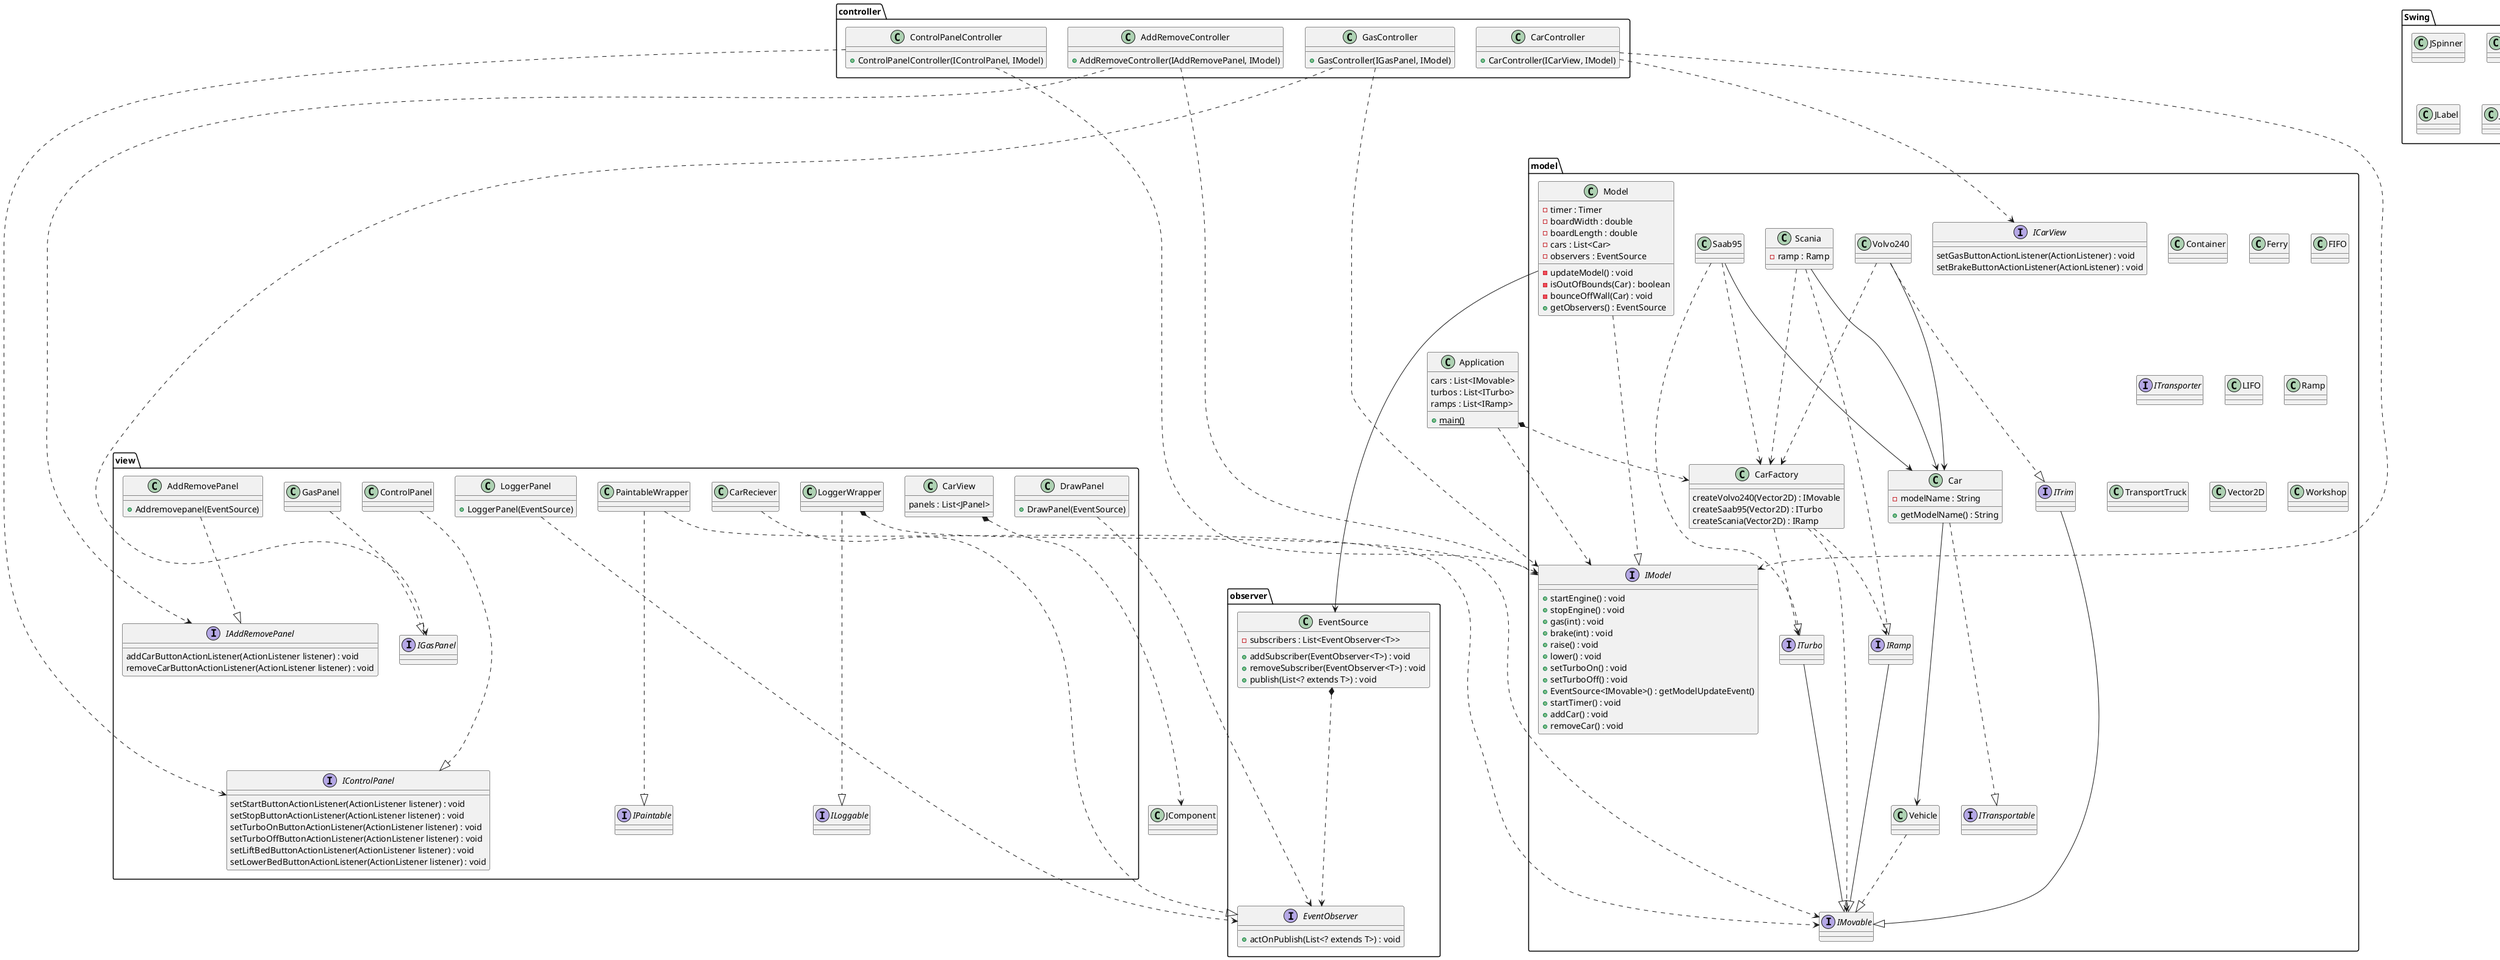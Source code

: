 @startuml
'https://plantuml.com/sequence-diagram

class Application{
    {static}+main()
    cars : List<IMovable>
    turbos : List<ITurbo>
    ramps : List<IRamp>
}

package controller {
    class AddRemoveController{
        +AddRemoveController(IAddRemovePanel, IModel)
    }

    class CarController {
        +CarController(ICarView, IModel)
    }

    class ControlPanelController{
        +ControlPanelController(IControlPanel, IModel)
    }

    class GasController{
        +GasController(IGasPanel, IModel)
    }
}

package model {


    class Car{
        -modelName : String
        +getModelName() : String
    }

    class CarFactory{
        createVolvo240(Vector2D) : IMovable
        createSaab95(Vector2D) : ITurbo
        createScania(Vector2D) : IRamp
    }

    class Container{}

    class Ferry{}

    class FIFO{}

    interface ICarView{
        setGasButtonActionListener(ActionListener) : void
        setBrakeButtonActionListener(ActionListener) : void
    }

    interface IModel{
        +startEngine() : void
        +stopEngine() : void
        +gas(int) : void
        +brake(int) : void
        +raise() : void
        +lower() : void
        +setTurboOn() : void
        +setTurboOff() : void
        +EventSource<IMovable>() : getModelUpdateEvent()
        +startTimer() : void
        +addCar() : void
        +removeCar() : void
    }

    interface IMovable{}
    interface IRamp{}
    interface ITransportable{}
    interface ITransporter{}
    interface ITrim{}
    interface ITurbo{}

    class LIFO{}

    class Model{
        -timer : Timer
        -boardWidth : double
        -boardLength : double
        -cars : List<Car>
        -observers : EventSource
        -updateModel() : void
        -isOutOfBounds(Car) : boolean
        -bounceOffWall(Car) : void
        +getObservers() : EventSource
    }

    class Ramp{}
    class Saab95{}
    class Scania{
        -ramp : Ramp
    }
    class TransportTruck{}
    class Vector2D{}
    class Vehicle{}
    class Volvo240{}
    class Workshop{}

}

package observer {
    class EventSource {
        - subscribers : List<EventObserver<T>>
        + addSubscriber(EventObserver<T>) : void
        + removeSubscriber(EventObserver<T>) : void
        + publish(List<? extends T>) : void
    }

    interface EventObserver {
        + actOnPublish(List<? extends T>) : void
    }
}

package view {

    class AddRemovePanel{
        +Addremovepanel(EventSource)
    }

    class CarReciever{}


    class CarView{
        panels : List<JPanel>
    }

    class ControlPanel{}

    class DrawPanel{
        +DrawPanel(EventSource)
    }

    class GasPanel{}

    interface IAddRemovePanel {
        addCarButtonActionListener(ActionListener listener) : void
        removeCarButtonActionListener(ActionListener listener) : void
    }

    interface IControlPanel{
        setStartButtonActionListener(ActionListener listener) : void
        setStopButtonActionListener(ActionListener listener) : void
        setTurboOnButtonActionListener(ActionListener listener) : void
        setTurboOffButtonActionListener(ActionListener listener) : void
        setLiftBedButtonActionListener(ActionListener listener) : void
        setLowerBedButtonActionListener(ActionListener listener) : void
    }

    interface IGasPanel{}
    interface ILoggable{}
    interface IPaintable{}

    class LoggerPanel{
        +LoggerPanel(EventSource)
    }

    class LoggerWrapper{}
    class PaintableWrapper{}
}

package Swing {
    class JSpinner{}
    class JPanel{}
    class JButton {}
    class JLabel {}
    class JFrame {}
}

Application ...> IModel
Application *..> CarFactory


AddRemoveController ...> IAddRemovePanel
AddRemoveController ...> IModel

CarController ...> ICarView
CarController ...> IModel

ControlPanelController ...> IControlPanel
ControlPanelController ...> IModel

GasController ...> IGasPanel
GasController ...> IModel

Car --> Vehicle
Car ...|> ITransportable

CarFactory ..> IMovable
CarFactory ..> ITurbo
CarFactory ..> IRamp

IRamp ---|> IMovable
ITrim ---|> IMovable
ITurbo ---|> IMovable

Model ....|> IModel
Model ----> EventSource

Saab95 ...|> ITurbo
Saab95 ---> Car
Saab95 ...> CarFactory

Scania ...|> IRamp
Scania ---> Car
Scania ...> CarFactory

Vehicle ..|> IMovable

Volvo240 ...|> ITrim
Volvo240 ---> Car
Volvo240 ...> CarFactory

EventSource *...> EventObserver


AddRemovePanel ..|> IAddRemovePanel

CarReciever ...|> EventObserver

CarView *...> JComponent


ControlPanel ...|> IControlPanel

DrawPanel ....> EventObserver


GasPanel ..|> IGasPanel


LoggerPanel ...> EventObserver

LoggerWrapper ...|> ILoggable
LoggerWrapper *...> IMovable

PaintableWrapper ...|> IPaintable
PaintableWrapper ...> IMovable



@enduml
